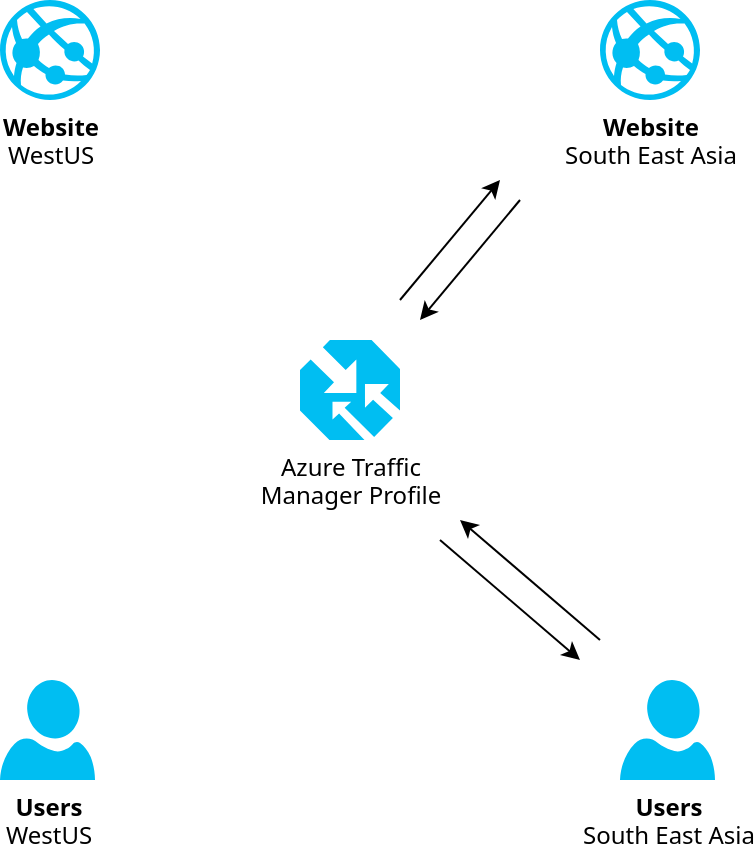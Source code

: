 <mxfile version="14.9.5" type="github" pages="2">
  <diagram id="gxRKHkLpk5Vxv9CwUDUs" name="03 Traffic Manager">
    <mxGraphModel dx="1435" dy="765" grid="1" gridSize="10" guides="1" tooltips="1" connect="1" arrows="1" fold="1" page="1" pageScale="1" pageWidth="850" pageHeight="1100" math="0" shadow="0">
      <root>
        <mxCell id="0lUzmIgK4o1mHfEmQP6s-0" />
        <mxCell id="0lUzmIgK4o1mHfEmQP6s-1" parent="0lUzmIgK4o1mHfEmQP6s-0" />
        <mxCell id="0lUzmIgK4o1mHfEmQP6s-2" value="&lt;b&gt;Users&lt;/b&gt;&lt;br&gt;WestUS" style="verticalLabelPosition=bottom;html=1;verticalAlign=top;align=center;strokeColor=none;fillColor=#00BEF2;shape=mxgraph.azure.user;fontFamily=segoe ui;" vertex="1" parent="0lUzmIgK4o1mHfEmQP6s-1">
          <mxGeometry x="140" y="480" width="47.5" height="50" as="geometry" />
        </mxCell>
        <mxCell id="0lUzmIgK4o1mHfEmQP6s-3" value="&lt;b&gt;Users&lt;/b&gt;&lt;br&gt;South East Asia" style="verticalLabelPosition=bottom;html=1;verticalAlign=top;align=center;strokeColor=none;fillColor=#00BEF2;shape=mxgraph.azure.user;fontFamily=segoe ui;" vertex="1" parent="0lUzmIgK4o1mHfEmQP6s-1">
          <mxGeometry x="450" y="480" width="47.5" height="50" as="geometry" />
        </mxCell>
        <mxCell id="0lUzmIgK4o1mHfEmQP6s-4" value="Azure Traffic &lt;br&gt;Manager Profile" style="verticalLabelPosition=bottom;html=1;verticalAlign=top;align=center;strokeColor=none;fillColor=#00BEF2;shape=mxgraph.azure.traffic_manager;pointerEvents=1;fontFamily=segoe ui;" vertex="1" parent="0lUzmIgK4o1mHfEmQP6s-1">
          <mxGeometry x="290" y="310" width="50" height="50" as="geometry" />
        </mxCell>
        <mxCell id="0lUzmIgK4o1mHfEmQP6s-5" value="&lt;b&gt;Website&lt;/b&gt;&lt;br&gt;WestUS" style="verticalLabelPosition=bottom;html=1;verticalAlign=top;align=center;strokeColor=none;fillColor=#00BEF2;shape=mxgraph.azure.azure_website;pointerEvents=1;fontFamily=segoe ui;" vertex="1" parent="0lUzmIgK4o1mHfEmQP6s-1">
          <mxGeometry x="140" y="140" width="50" height="50" as="geometry" />
        </mxCell>
        <mxCell id="0lUzmIgK4o1mHfEmQP6s-6" value="&lt;b&gt;Website&lt;/b&gt;&lt;br&gt;South East Asia" style="verticalLabelPosition=bottom;html=1;verticalAlign=top;align=center;strokeColor=none;fillColor=#00BEF2;shape=mxgraph.azure.azure_website;pointerEvents=1;fontFamily=segoe ui;" vertex="1" parent="0lUzmIgK4o1mHfEmQP6s-1">
          <mxGeometry x="440" y="140" width="50" height="50" as="geometry" />
        </mxCell>
        <mxCell id="0lUzmIgK4o1mHfEmQP6s-7" value="" style="endArrow=classic;html=1;fontFamily=segoe ui;" edge="1" parent="0lUzmIgK4o1mHfEmQP6s-1">
          <mxGeometry width="50" height="50" relative="1" as="geometry">
            <mxPoint x="440.0" y="460" as="sourcePoint" />
            <mxPoint x="370.0" y="400" as="targetPoint" />
          </mxGeometry>
        </mxCell>
        <mxCell id="0lUzmIgK4o1mHfEmQP6s-8" value="" style="endArrow=classic;html=1;fontFamily=segoe ui;" edge="1" parent="0lUzmIgK4o1mHfEmQP6s-1">
          <mxGeometry width="50" height="50" relative="1" as="geometry">
            <mxPoint x="360.0" y="410" as="sourcePoint" />
            <mxPoint x="430.0" y="470" as="targetPoint" />
          </mxGeometry>
        </mxCell>
        <mxCell id="0lUzmIgK4o1mHfEmQP6s-9" value="" style="endArrow=classic;html=1;fontFamily=segoe ui;" edge="1" parent="0lUzmIgK4o1mHfEmQP6s-1">
          <mxGeometry width="50" height="50" relative="1" as="geometry">
            <mxPoint x="340.0" y="290" as="sourcePoint" />
            <mxPoint x="390.0" y="230" as="targetPoint" />
          </mxGeometry>
        </mxCell>
        <mxCell id="0lUzmIgK4o1mHfEmQP6s-10" value="" style="endArrow=classic;html=1;fontFamily=segoe ui;" edge="1" parent="0lUzmIgK4o1mHfEmQP6s-1">
          <mxGeometry width="50" height="50" relative="1" as="geometry">
            <mxPoint x="400.0" y="240" as="sourcePoint" />
            <mxPoint x="350.0" y="300" as="targetPoint" />
          </mxGeometry>
        </mxCell>
      </root>
    </mxGraphModel>
  </diagram>
  <diagram id="481fZEa8v-3EdEy7qi1i" name="Page-1">
    <mxGraphModel dx="2079" dy="1162" grid="0" gridSize="10" guides="1" tooltips="1" connect="1" arrows="1" fold="1" page="1" pageScale="1" pageWidth="850" pageHeight="1100" math="0" shadow="0">
      <root>
        <mxCell id="0" />
        <mxCell id="1" parent="0" />
        <mxCell id="rs6OmPeVjxESHgAm6vJc-1" value="" style="outlineConnect=0;fontColor=#232F3E;gradientColor=none;fillColor=#C7131F;strokeColor=none;dashed=0;verticalLabelPosition=bottom;verticalAlign=top;align=center;html=1;fontSize=12;fontStyle=0;aspect=fixed;pointerEvents=1;shape=mxgraph.aws4.certificate_manager_2;fontFamily=segoe ui;" parent="1" vertex="1">
          <mxGeometry x="89.5" y="230" width="58" height="53.54" as="geometry" />
        </mxCell>
        <mxCell id="rs6OmPeVjxESHgAm6vJc-2" value="" style="verticalLabelPosition=bottom;html=1;verticalAlign=top;align=center;strokeColor=none;fillColor=#00BEF2;shape=mxgraph.azure.user;fontFamily=segoe ui;" parent="1" vertex="1">
          <mxGeometry x="94.75" y="440" width="47.5" height="50" as="geometry" />
        </mxCell>
        <mxCell id="rs6OmPeVjxESHgAm6vJc-3" value="" style="verticalLabelPosition=bottom;html=1;verticalAlign=top;align=center;strokeColor=none;fillColor=#00BEF2;shape=mxgraph.azure.enterprise;pointerEvents=1;fontFamily=segoe ui;" parent="1" vertex="1">
          <mxGeometry x="380" y="440" width="30" height="50" as="geometry" />
        </mxCell>
        <mxCell id="rs6OmPeVjxESHgAm6vJc-4" value="" style="endArrow=classic;html=1;fontFamily=segoe ui;" parent="1" edge="1">
          <mxGeometry width="50" height="50" relative="1" as="geometry">
            <mxPoint x="110" y="420" as="sourcePoint" />
            <mxPoint x="110" y="300" as="targetPoint" />
          </mxGeometry>
        </mxCell>
        <mxCell id="rs6OmPeVjxESHgAm6vJc-5" value="" style="endArrow=classic;html=1;fontFamily=segoe ui;" parent="1" edge="1">
          <mxGeometry width="50" height="50" relative="1" as="geometry">
            <mxPoint x="130" y="300" as="sourcePoint" />
            <mxPoint x="130" y="420" as="targetPoint" />
          </mxGeometry>
        </mxCell>
        <mxCell id="rs6OmPeVjxESHgAm6vJc-6" value="" style="endArrow=classic;html=1;fontFamily=segoe ui;" parent="1" edge="1">
          <mxGeometry width="50" height="50" relative="1" as="geometry">
            <mxPoint x="170" y="467" as="sourcePoint" />
            <mxPoint x="340" y="467" as="targetPoint" />
          </mxGeometry>
        </mxCell>
        <mxCell id="rs6OmPeVjxESHgAm6vJc-7" value="" style="endArrow=classic;html=1;fontFamily=segoe ui;" parent="1" edge="1">
          <mxGeometry width="50" height="50" relative="1" as="geometry">
            <mxPoint x="340" y="482" as="sourcePoint" />
            <mxPoint x="170" y="482" as="targetPoint" />
          </mxGeometry>
        </mxCell>
        <mxCell id="rs6OmPeVjxESHgAm6vJc-9" value="&lt;b&gt;Step 1&lt;/b&gt;: User aquires a verifiable credentials" style="text;html=1;align=center;verticalAlign=middle;resizable=0;points=[];autosize=1;strokeColor=none;rotation=-90;fontFamily=segoe ui;" parent="1" vertex="1">
          <mxGeometry x="-55" y="350" width="240" height="20" as="geometry" />
        </mxCell>
        <mxCell id="rs6OmPeVjxESHgAm6vJc-10" value="&lt;b&gt;Step 2&lt;/b&gt;: Verifies the user &lt;br&gt;and stores the keys on&amp;nbsp;DPKI" style="text;html=1;align=left;verticalAlign=middle;resizable=0;points=[];autosize=1;strokeColor=none;rotation=0;fontFamily=segoe ui;" parent="1" vertex="1">
          <mxGeometry x="155" y="240" width="160" height="30" as="geometry" />
        </mxCell>
        <mxCell id="rs6OmPeVjxESHgAm6vJc-11" value="&lt;b&gt;Step 3&lt;/b&gt;: Verfies the credential presentation &lt;br&gt;from the DPKI" style="text;html=1;align=center;verticalAlign=middle;resizable=0;points=[];autosize=1;strokeColor=none;rotation=0;fontFamily=segoe ui;" parent="1" vertex="1">
          <mxGeometry x="135" y="490" width="240" height="30" as="geometry" />
        </mxCell>
      </root>
    </mxGraphModel>
  </diagram>
</mxfile>

